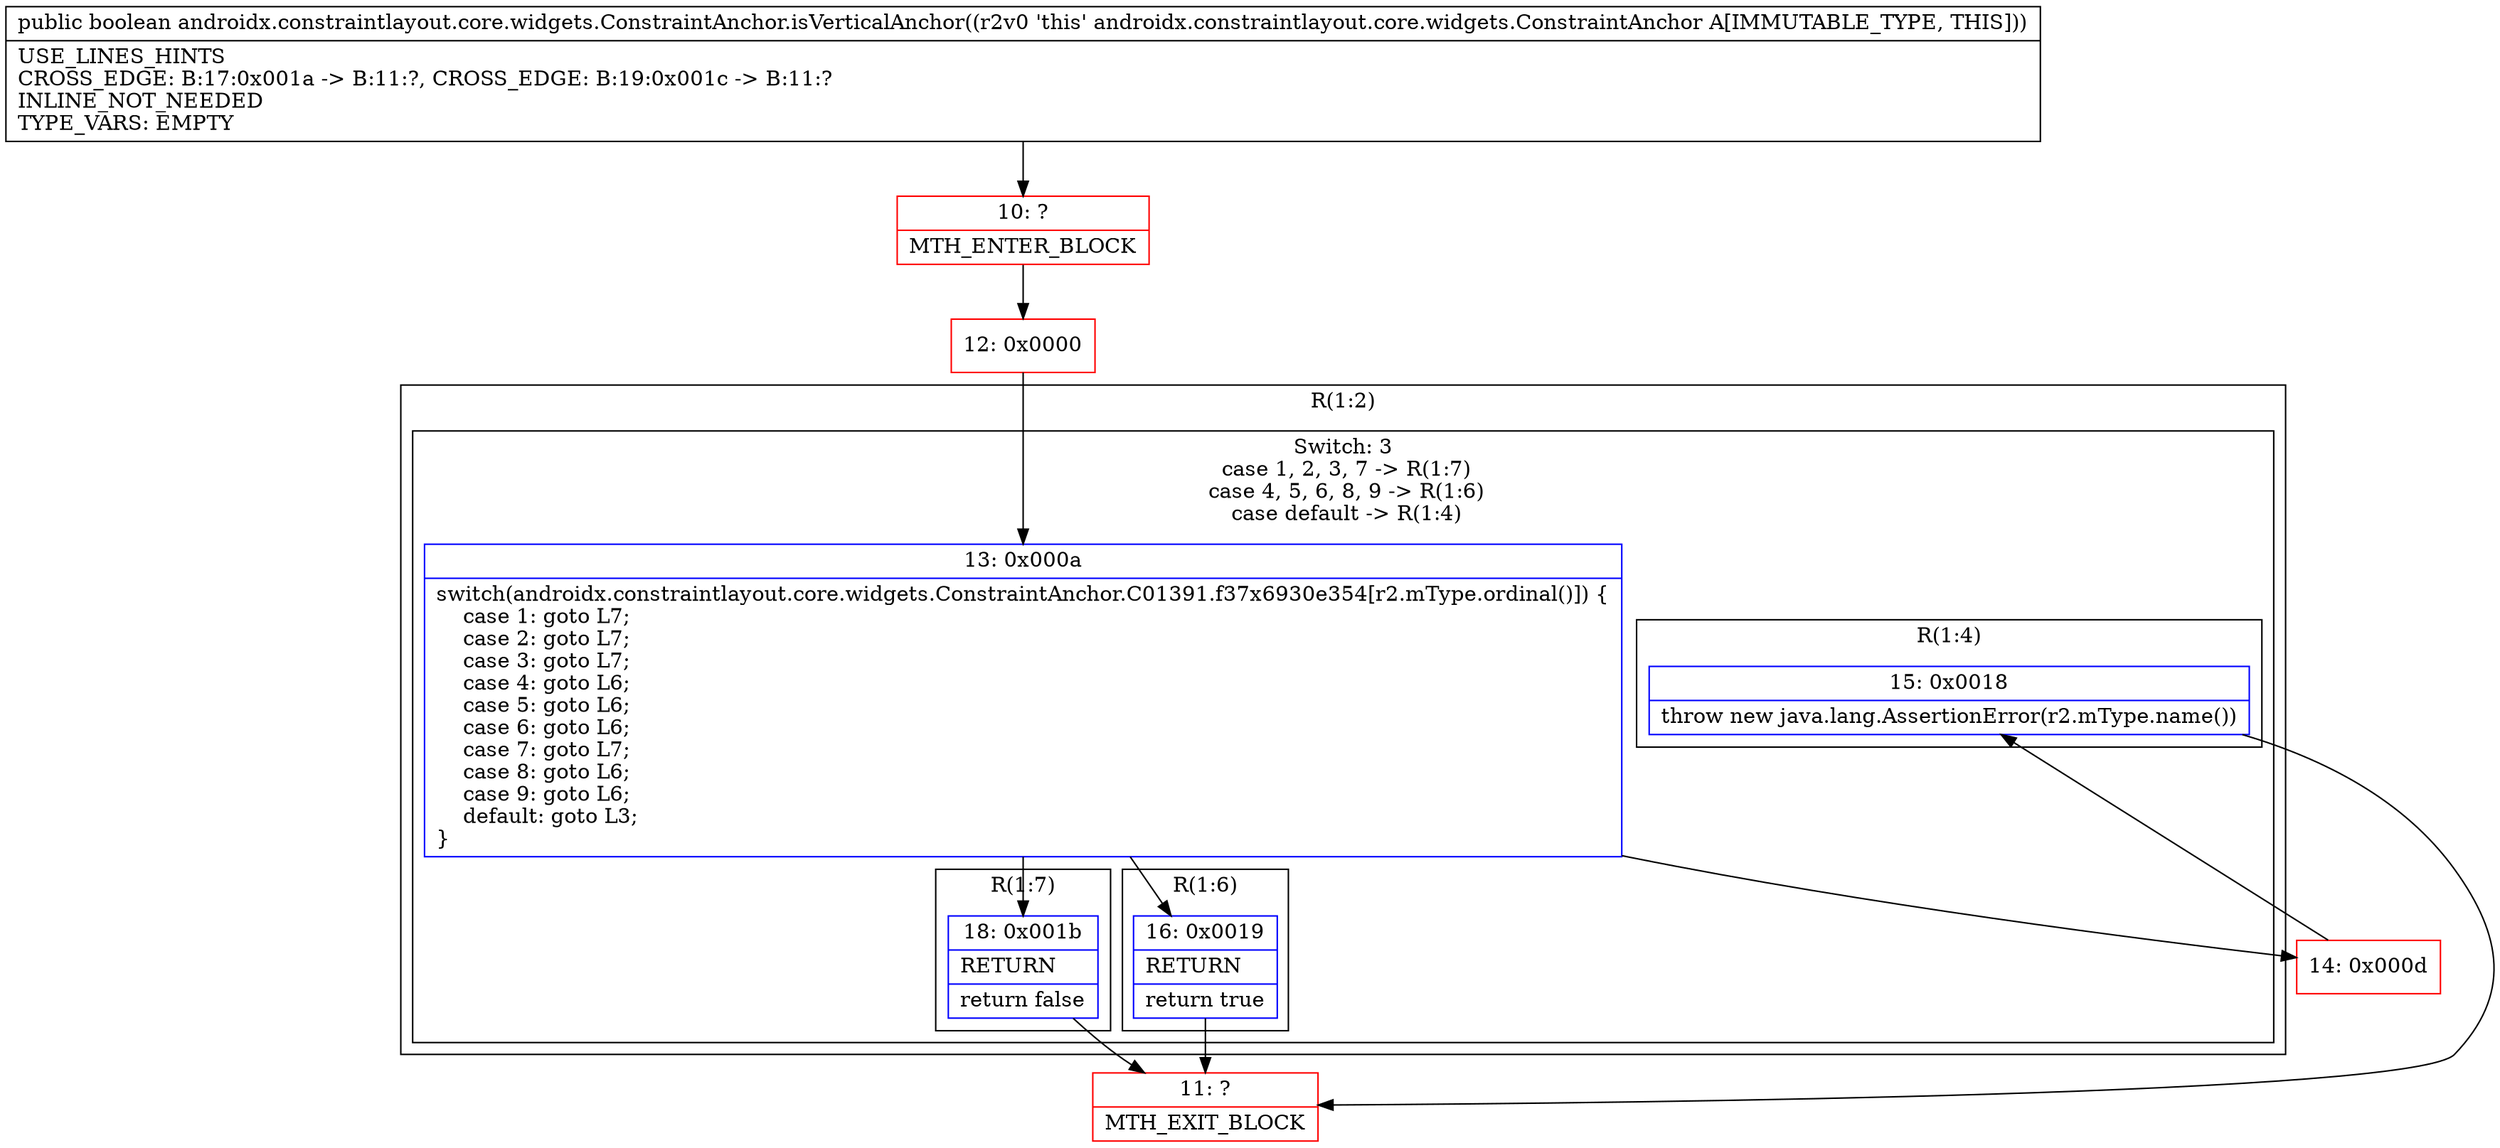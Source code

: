 digraph "CFG forandroidx.constraintlayout.core.widgets.ConstraintAnchor.isVerticalAnchor()Z" {
subgraph cluster_Region_922683778 {
label = "R(1:2)";
node [shape=record,color=blue];
subgraph cluster_SwitchRegion_1717219524 {
label = "Switch: 3
 case 1, 2, 3, 7 -> R(1:7)
 case 4, 5, 6, 8, 9 -> R(1:6)
 case default -> R(1:4)";
node [shape=record,color=blue];
Node_13 [shape=record,label="{13\:\ 0x000a|switch(androidx.constraintlayout.core.widgets.ConstraintAnchor.C01391.f37x6930e354[r2.mType.ordinal()]) \{\l    case 1: goto L7;\l    case 2: goto L7;\l    case 3: goto L7;\l    case 4: goto L6;\l    case 5: goto L6;\l    case 6: goto L6;\l    case 7: goto L7;\l    case 8: goto L6;\l    case 9: goto L6;\l    default: goto L3;\l\}\l}"];
subgraph cluster_Region_526257487 {
label = "R(1:7)";
node [shape=record,color=blue];
Node_18 [shape=record,label="{18\:\ 0x001b|RETURN\l|return false\l}"];
}
subgraph cluster_Region_461935371 {
label = "R(1:6)";
node [shape=record,color=blue];
Node_16 [shape=record,label="{16\:\ 0x0019|RETURN\l|return true\l}"];
}
subgraph cluster_Region_1433742049 {
label = "R(1:4)";
node [shape=record,color=blue];
Node_15 [shape=record,label="{15\:\ 0x0018|throw new java.lang.AssertionError(r2.mType.name())\l}"];
}
}
}
Node_10 [shape=record,color=red,label="{10\:\ ?|MTH_ENTER_BLOCK\l}"];
Node_12 [shape=record,color=red,label="{12\:\ 0x0000}"];
Node_14 [shape=record,color=red,label="{14\:\ 0x000d}"];
Node_11 [shape=record,color=red,label="{11\:\ ?|MTH_EXIT_BLOCK\l}"];
MethodNode[shape=record,label="{public boolean androidx.constraintlayout.core.widgets.ConstraintAnchor.isVerticalAnchor((r2v0 'this' androidx.constraintlayout.core.widgets.ConstraintAnchor A[IMMUTABLE_TYPE, THIS]))  | USE_LINES_HINTS\lCROSS_EDGE: B:17:0x001a \-\> B:11:?, CROSS_EDGE: B:19:0x001c \-\> B:11:?\lINLINE_NOT_NEEDED\lTYPE_VARS: EMPTY\l}"];
MethodNode -> Node_10;Node_13 -> Node_14;
Node_13 -> Node_16;
Node_13 -> Node_18;
Node_18 -> Node_11;
Node_16 -> Node_11;
Node_15 -> Node_11;
Node_10 -> Node_12;
Node_12 -> Node_13;
Node_14 -> Node_15;
}

